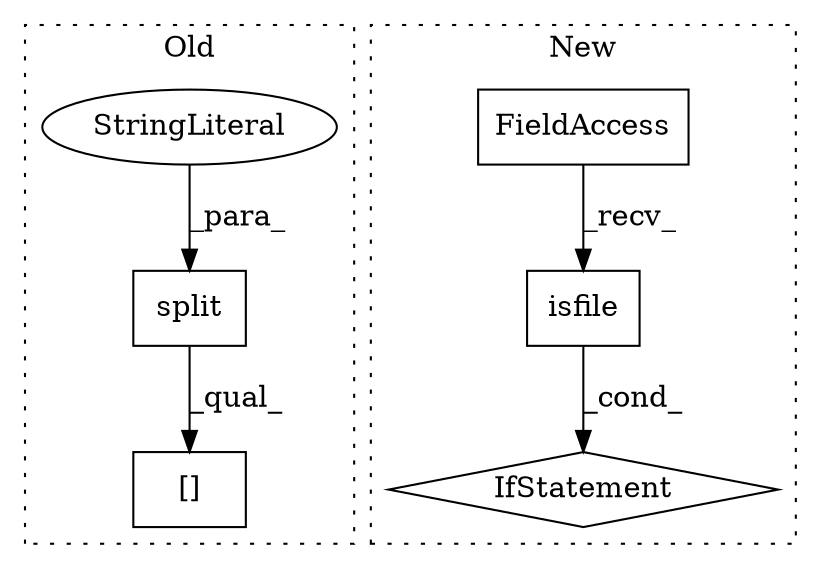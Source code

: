 digraph G {
subgraph cluster0 {
1 [label="split" a="32" s="6851,6860" l="6,1" shape="box"];
5 [label="[]" a="2" s="6823,6864" l="39,1" shape="box"];
6 [label="StringLiteral" a="45" s="6857" l="3" shape="ellipse"];
label = "Old";
style="dotted";
}
subgraph cluster1 {
2 [label="isfile" a="32" s="7215,7237" l="7,1" shape="box"];
3 [label="FieldAccess" a="22" s="7207" l="7" shape="box"];
4 [label="IfStatement" a="25" s="7179,7238" l="4,2" shape="diamond"];
label = "New";
style="dotted";
}
1 -> 5 [label="_qual_"];
2 -> 4 [label="_cond_"];
3 -> 2 [label="_recv_"];
6 -> 1 [label="_para_"];
}